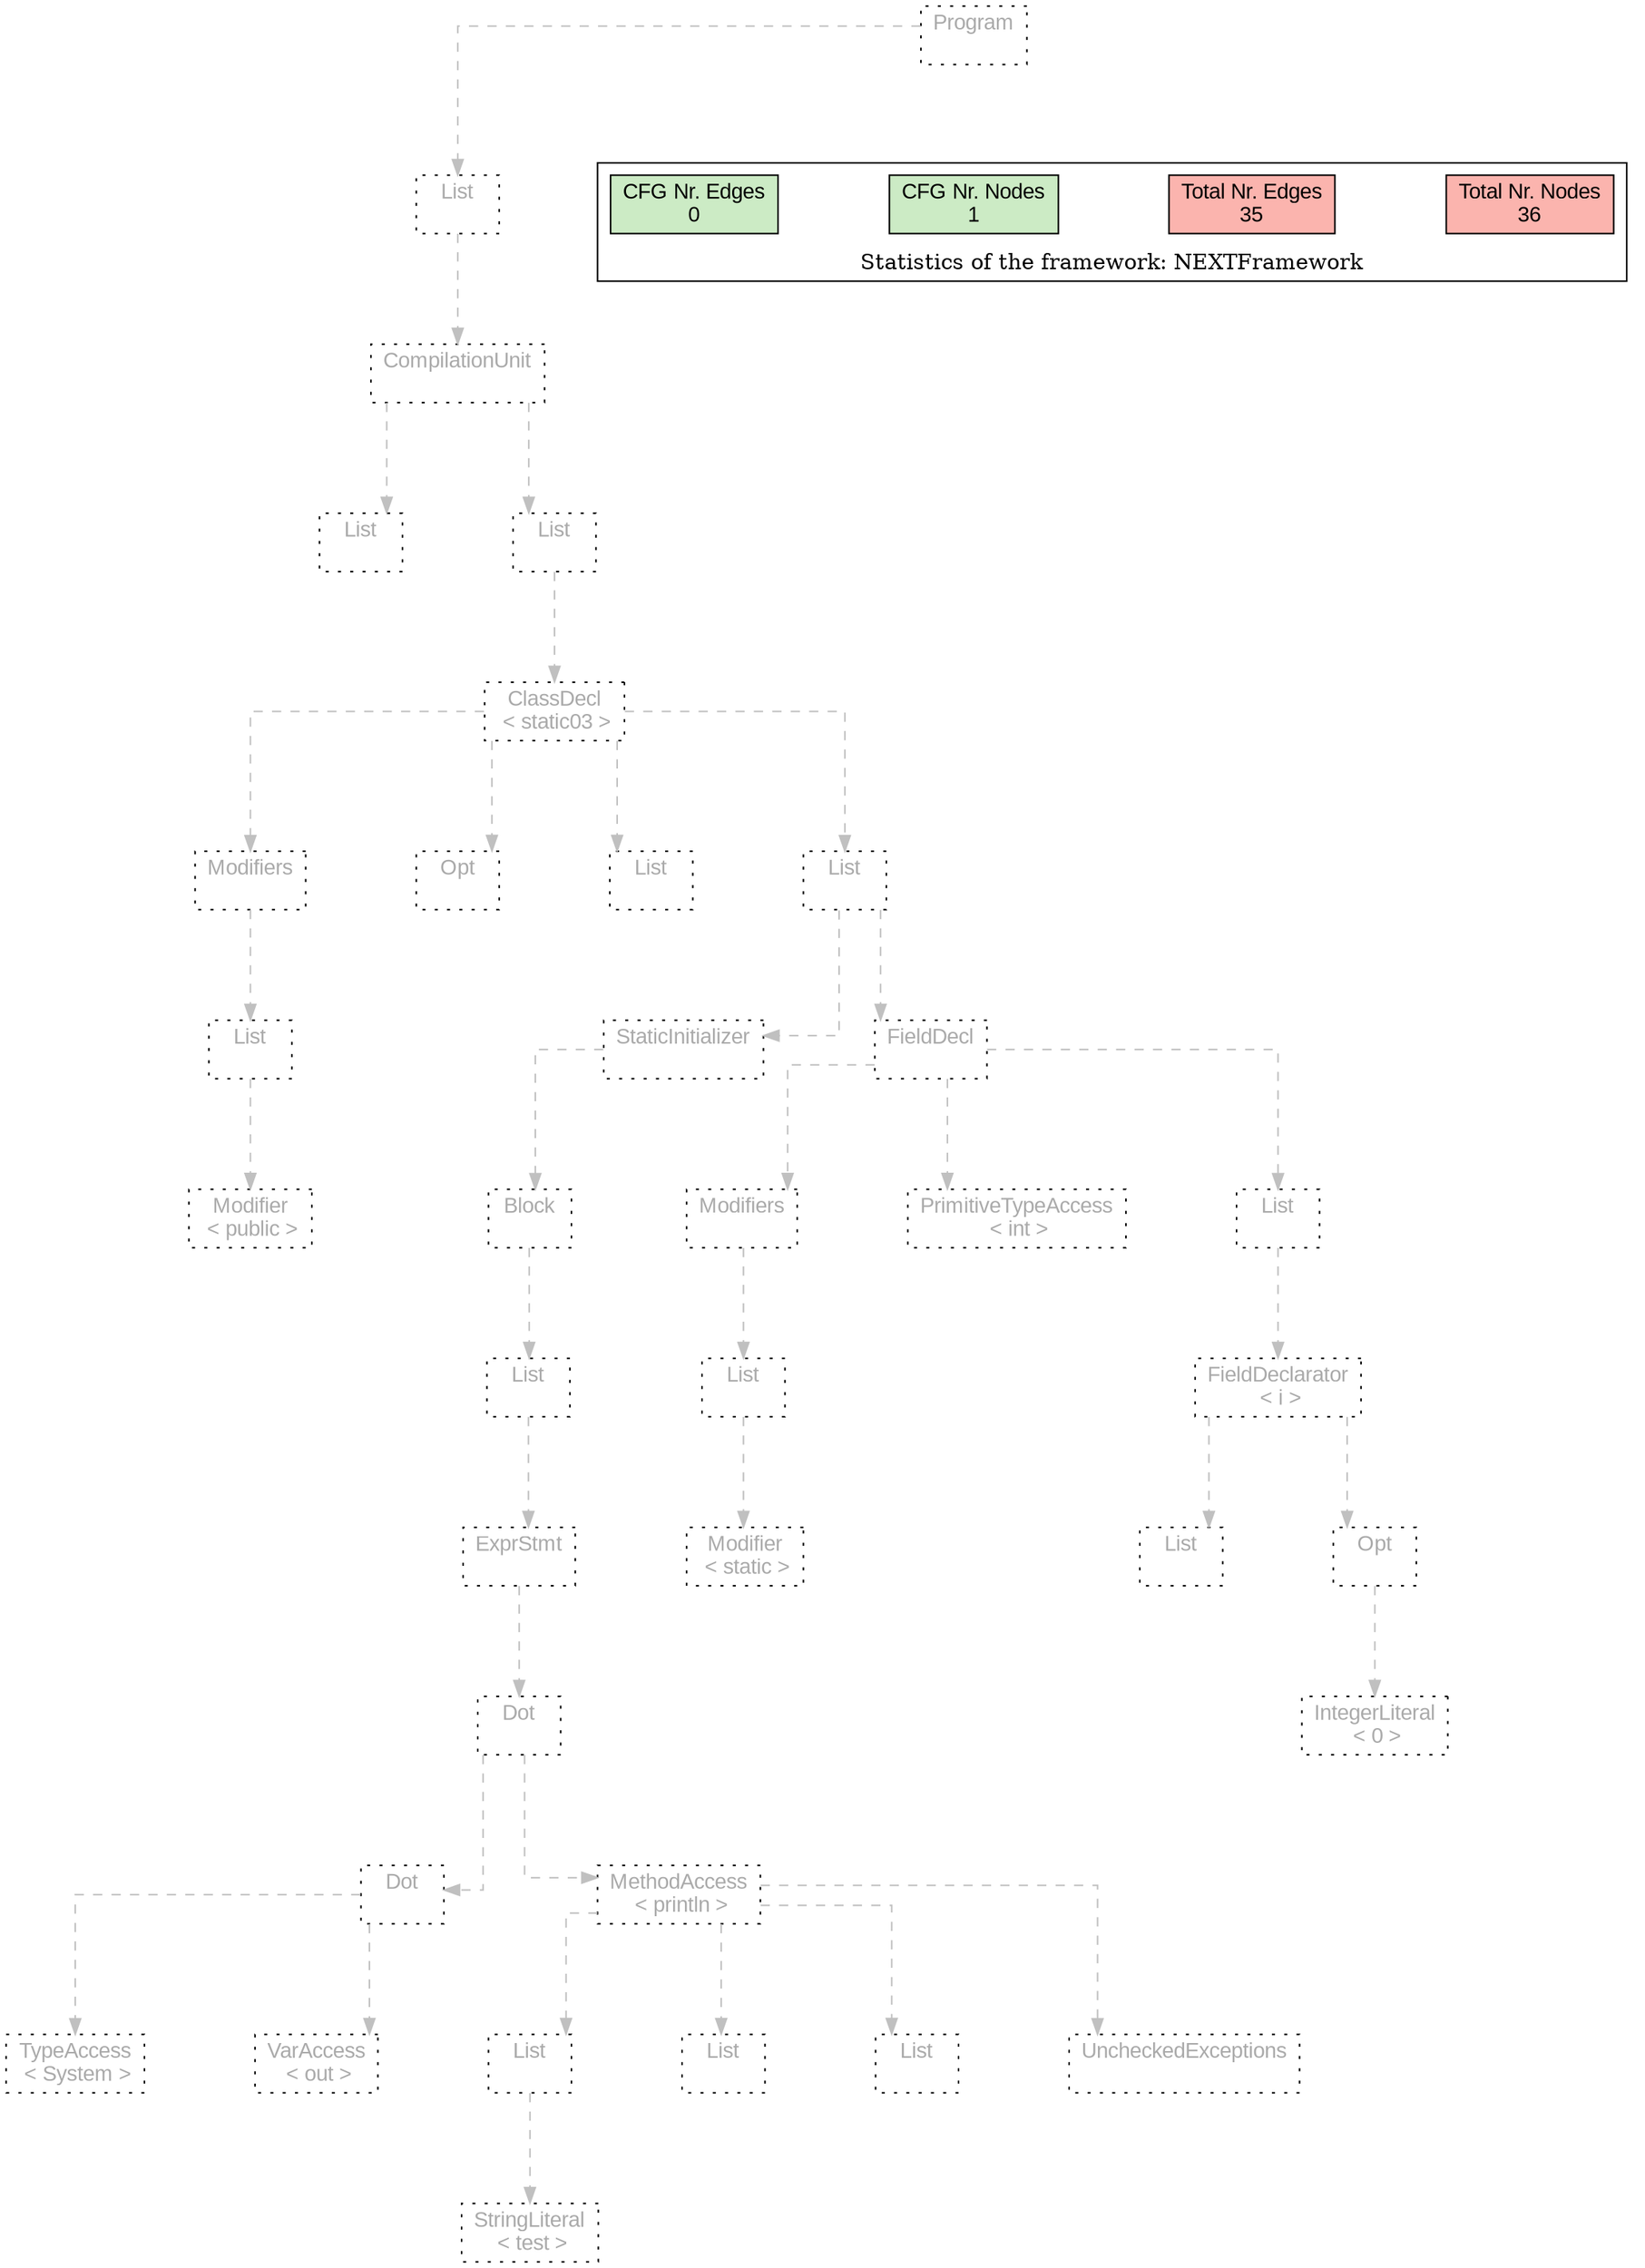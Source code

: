digraph G {
graph [splines=ortho, nodesep="1", ranksep="1"]
node [shape=rect, fontname=Arial];
{ rank = same; "Program[0]"}
{ rank = same; "List[1]"}
{ rank = same; "CompilationUnit[2]"}
{ rank = same; "List[3]"; "List[4]"}
{ rank = same; "ClassDecl[5]"}
{ rank = same; "Modifiers[6]"; "Opt[9]"; "List[10]"; "List[11]"}
{ rank = same; "List[7]"; "StaticInitializer[12]"; "FieldDecl[26]"}
{ rank = same; "Modifier[8]"; "Block[13]"; "Modifiers[27]"; "PrimitiveTypeAccess[30]"; "List[31]"}
{ rank = same; "List[14]"; "List[28]"; "FieldDeclarator[32]"}
{ rank = same; "ExprStmt[15]"; "Modifier[29]"; "List[33]"; "Opt[34]"}
{ rank = same; "Dot[16]"; "IntegerLiteral[35]"}
{ rank = same; "Dot[17]"; "MethodAccess[20]"}
{ rank = same; "TypeAccess[18]"; "VarAccess[19]"; "List[22]"; "List[24]"; "List[25]"; "UncheckedExceptions[21]"}
{ rank = same; "StringLiteral[23]"}
"Program[0]" [label="Program\n ", style= dotted   fillcolor="#eeeeee" fontcolor="#aaaaaa"  ]
"List[1]" [label="List\n ", style= dotted   fillcolor="#eeeeee" fontcolor="#aaaaaa"  ]
"CompilationUnit[2]" [label="CompilationUnit\n ", style= dotted   fillcolor="#eeeeee" fontcolor="#aaaaaa"  ]
"List[3]" [label="List\n ", style= dotted   fillcolor="#eeeeee" fontcolor="#aaaaaa"  ]
"List[4]" [label="List\n ", style= dotted   fillcolor="#eeeeee" fontcolor="#aaaaaa"  ]
"ClassDecl[5]" [label="ClassDecl\n < static03 >", style= dotted   fillcolor="#eeeeee" fontcolor="#aaaaaa"  ]
"Modifiers[6]" [label="Modifiers\n ", style= dotted   fillcolor="#eeeeee" fontcolor="#aaaaaa"  ]
"List[7]" [label="List\n ", style= dotted   fillcolor="#eeeeee" fontcolor="#aaaaaa"  ]
"Modifier[8]" [label="Modifier\n < public >", style= dotted   fillcolor="#eeeeee" fontcolor="#aaaaaa"  ]
"Opt[9]" [label="Opt\n ", style= dotted   fillcolor="#eeeeee" fontcolor="#aaaaaa"  ]
"List[10]" [label="List\n ", style= dotted   fillcolor="#eeeeee" fontcolor="#aaaaaa"  ]
"List[11]" [label="List\n ", style= dotted   fillcolor="#eeeeee" fontcolor="#aaaaaa"  ]
"StaticInitializer[12]" [label="StaticInitializer\n ", style= dotted   fillcolor="#eeeeee" fontcolor="#aaaaaa"  ]
"Block[13]" [label="Block\n ", style= dotted   fillcolor="#eeeeee" fontcolor="#aaaaaa"  ]
"List[14]" [label="List\n ", style= dotted   fillcolor="#eeeeee" fontcolor="#aaaaaa"  ]
"ExprStmt[15]" [label="ExprStmt\n ", style= dotted   fillcolor="#eeeeee" fontcolor="#aaaaaa"  ]
"Dot[16]" [label="Dot\n ", style= dotted   fillcolor="#eeeeee" fontcolor="#aaaaaa"  ]
"Dot[17]" [label="Dot\n ", style= dotted   fillcolor="#eeeeee" fontcolor="#aaaaaa"  ]
"TypeAccess[18]" [label="TypeAccess\n < System >", style= dotted   fillcolor="#eeeeee" fontcolor="#aaaaaa"  ]
"VarAccess[19]" [label="VarAccess\n < out >", style= dotted   fillcolor="#eeeeee" fontcolor="#aaaaaa"  ]
"MethodAccess[20]" [label="MethodAccess\n < println >", style= dotted   fillcolor="#eeeeee" fontcolor="#aaaaaa"  ]
"List[22]" [label="List\n ", style= dotted   fillcolor="#eeeeee" fontcolor="#aaaaaa"  ]
"StringLiteral[23]" [label="StringLiteral\n < test >", style= dotted   fillcolor="#eeeeee" fontcolor="#aaaaaa"  ]
"List[24]" [label="List\n ", style= dotted   fillcolor="#eeeeee" fontcolor="#aaaaaa"  ]
"List[25]" [label="List\n ", style= dotted   fillcolor="#eeeeee" fontcolor="#aaaaaa"  ]
"UncheckedExceptions[21]" [label="UncheckedExceptions\n ", style= dotted   fillcolor="#eeeeee" fontcolor="#aaaaaa"  ]
"FieldDecl[26]" [label="FieldDecl\n ", style= dotted   fillcolor="#eeeeee" fontcolor="#aaaaaa"  ]
"Modifiers[27]" [label="Modifiers\n ", style= dotted   fillcolor="#eeeeee" fontcolor="#aaaaaa"  ]
"List[28]" [label="List\n ", style= dotted   fillcolor="#eeeeee" fontcolor="#aaaaaa"  ]
"Modifier[29]" [label="Modifier\n < static >", style= dotted   fillcolor="#eeeeee" fontcolor="#aaaaaa"  ]
"PrimitiveTypeAccess[30]" [label="PrimitiveTypeAccess\n < int >", style= dotted   fillcolor="#eeeeee" fontcolor="#aaaaaa"  ]
"List[31]" [label="List\n ", style= dotted   fillcolor="#eeeeee" fontcolor="#aaaaaa"  ]
"FieldDeclarator[32]" [label="FieldDeclarator\n < i >", style= dotted   fillcolor="#eeeeee" fontcolor="#aaaaaa"  ]
"List[33]" [label="List\n ", style= dotted   fillcolor="#eeeeee" fontcolor="#aaaaaa"  ]
"Opt[34]" [label="Opt\n ", style= dotted   fillcolor="#eeeeee" fontcolor="#aaaaaa"  ]
"IntegerLiteral[35]" [label="IntegerLiteral\n < 0 >", style= dotted   fillcolor="#eeeeee" fontcolor="#aaaaaa"  ]
"CompilationUnit[2]" -> "List[3]" [style=dashed, color=gray]
"List[7]" -> "Modifier[8]" [style=dashed, color=gray]
"Modifiers[6]" -> "List[7]" [style=dashed, color=gray]
"ClassDecl[5]" -> "Modifiers[6]" [style=dashed, color=gray]
"ClassDecl[5]" -> "Opt[9]" [style=dashed, color=gray]
"ClassDecl[5]" -> "List[10]" [style=dashed, color=gray]
"Dot[17]" -> "TypeAccess[18]" [style=dashed, color=gray]
"Dot[17]" -> "VarAccess[19]" [style=dashed, color=gray]
"Dot[16]" -> "Dot[17]" [style=dashed, color=gray]
"List[22]" -> "StringLiteral[23]" [style=dashed, color=gray]
"MethodAccess[20]" -> "List[22]" [style=dashed, color=gray]
"MethodAccess[20]" -> "List[24]" [style=dashed, color=gray]
"MethodAccess[20]" -> "List[25]" [style=dashed, color=gray]
"MethodAccess[20]" -> "UncheckedExceptions[21]" [style=dashed, color=gray]
"Dot[16]" -> "MethodAccess[20]" [style=dashed, color=gray]
"ExprStmt[15]" -> "Dot[16]" [style=dashed, color=gray]
"List[14]" -> "ExprStmt[15]" [style=dashed, color=gray]
"Block[13]" -> "List[14]" [style=dashed, color=gray]
"StaticInitializer[12]" -> "Block[13]" [style=dashed, color=gray]
"List[11]" -> "StaticInitializer[12]" [style=dashed, color=gray]
"List[28]" -> "Modifier[29]" [style=dashed, color=gray]
"Modifiers[27]" -> "List[28]" [style=dashed, color=gray]
"FieldDecl[26]" -> "Modifiers[27]" [style=dashed, color=gray]
"FieldDecl[26]" -> "PrimitiveTypeAccess[30]" [style=dashed, color=gray]
"FieldDeclarator[32]" -> "List[33]" [style=dashed, color=gray]
"Opt[34]" -> "IntegerLiteral[35]" [style=dashed, color=gray]
"FieldDeclarator[32]" -> "Opt[34]" [style=dashed, color=gray]
"List[31]" -> "FieldDeclarator[32]" [style=dashed, color=gray]
"FieldDecl[26]" -> "List[31]" [style=dashed, color=gray]
"List[11]" -> "FieldDecl[26]" [style=dashed, color=gray]
"ClassDecl[5]" -> "List[11]" [style=dashed, color=gray]
"List[4]" -> "ClassDecl[5]" [style=dashed, color=gray]
"CompilationUnit[2]" -> "List[4]" [style=dashed, color=gray]
"List[1]" -> "CompilationUnit[2]" [style=dashed, color=gray]
"Program[0]" -> "List[1]" [style=dashed, color=gray]
"List[3]" -> "List[4]" [style=invis]
"Modifiers[6]" -> "Opt[9]" -> "List[10]" -> "List[11]" [style=invis]
"StaticInitializer[12]" -> "FieldDecl[26]" [style=invis]
"Dot[17]" -> "MethodAccess[20]" [style=invis]
"TypeAccess[18]" -> "VarAccess[19]" [style=invis]
"Modifiers[27]" -> "PrimitiveTypeAccess[30]" -> "List[31]" [style=invis]
"List[33]" -> "Opt[34]" [style=invis]

subgraph cluster_legend {
{node [style=filled, fillcolor=1, colorscheme="pastel13"]
Nodes [label="Total Nr. Nodes
36", fillcolor=1]
Edges [label="Total Nr. Edges
35", fillcolor=1]
NodesCFG [label="CFG Nr. Nodes
1", fillcolor=3]
EdgesCFG [label="CFG Nr. Edges
0", fillcolor=3]
Nodes-> "Program[0]" -> NodesCFG  [style="invis"]
Edges -> "Program[0]" ->EdgesCFG [style="invis"]}
label = "Statistics of the framework: NEXTFramework"
style="solid"
ranksep=0.05
nodesep=0.01
labelloc = b
len=2
}}